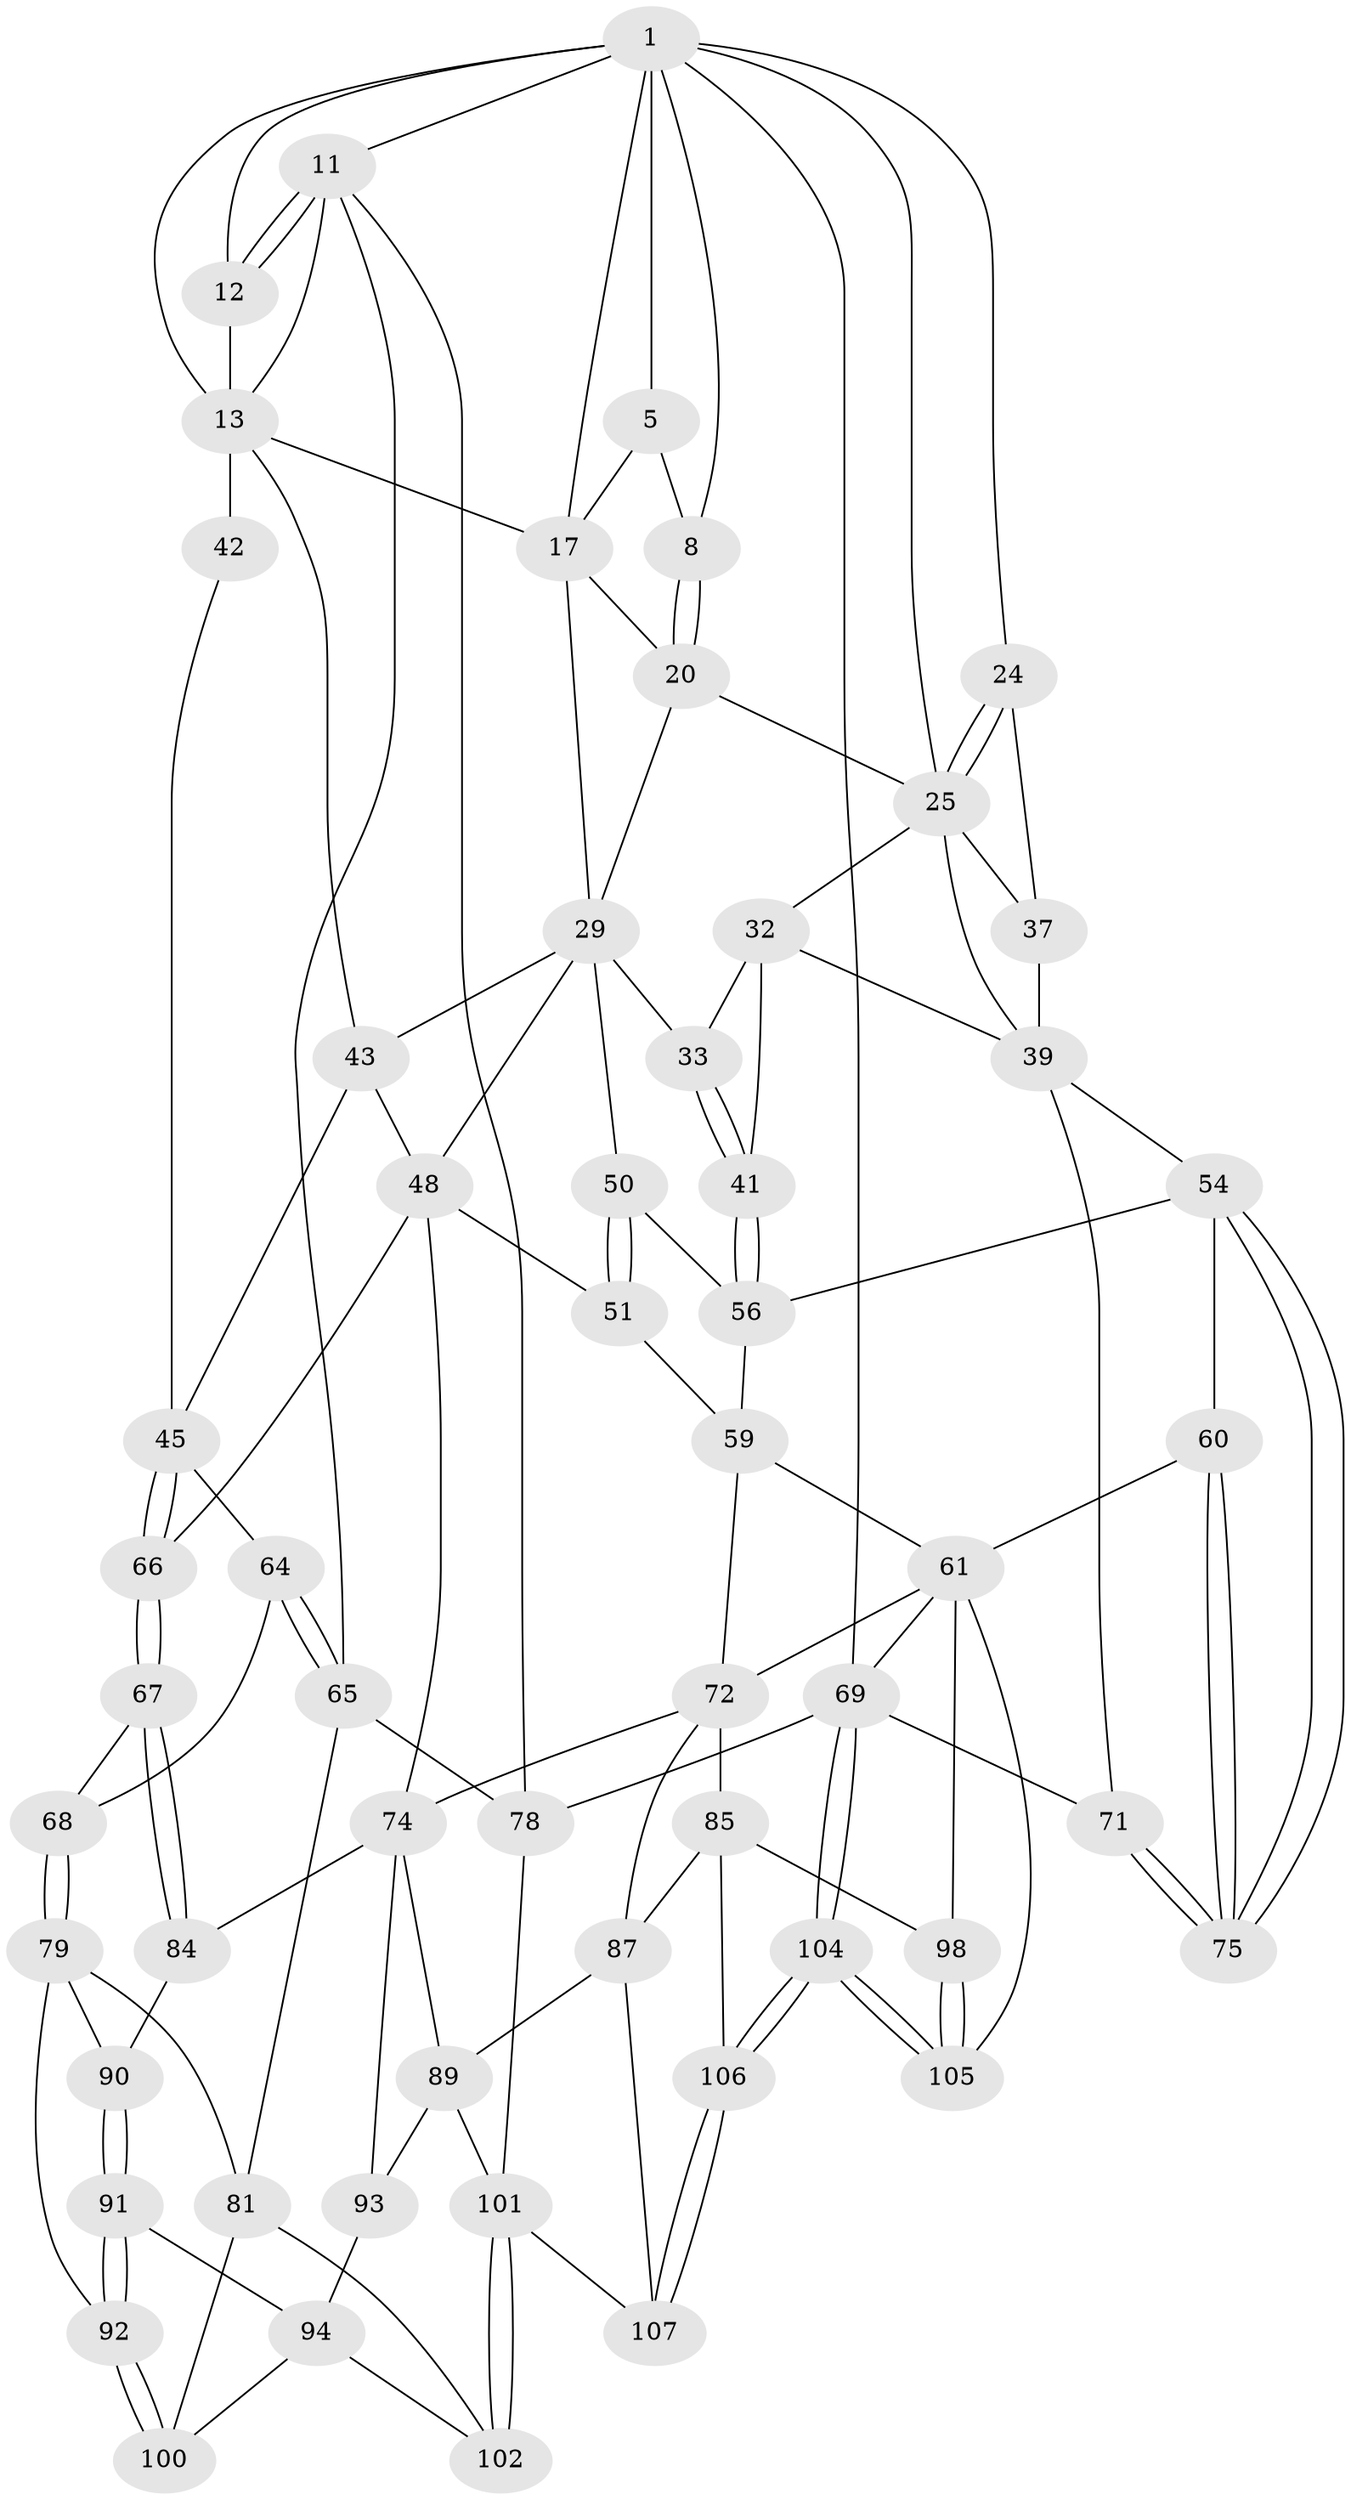 // original degree distribution, {3: 0.017543859649122806, 5: 0.543859649122807, 4: 0.22807017543859648, 6: 0.21052631578947367}
// Generated by graph-tools (version 1.1) at 2025/17/03/09/25 04:17:12]
// undirected, 57 vertices, 132 edges
graph export_dot {
graph [start="1"]
  node [color=gray90,style=filled];
  1 [pos="+0.7854625150277882+0",super="+2+6"];
  5 [pos="+0.7402277124800604+0",super="+9"];
  8 [pos="+0.7801173409316576+0.15246485247950098"];
  11 [pos="+0+0",super="+31"];
  12 [pos="+0.14128463915112519+0",super="+16"];
  13 [pos="+0.2966639745250791+0.1869713696255293",super="+14+23"];
  17 [pos="+0.5445708351587897+0.10980357607403063",super="+22+18"];
  20 [pos="+0.7587077721740694+0.18993712772754248",super="+21"];
  24 [pos="+1+0"];
  25 [pos="+0.8974512581423697+0.16056355808540682",super="+26"];
  29 [pos="+0.6417218673487184+0.300867062646709",super="+34+30"];
  32 [pos="+0.8431263827328944+0.2689521188260043",super="+40"];
  33 [pos="+0.7929466030476937+0.30829217714344115"];
  37 [pos="+1+0.25434423246050464"];
  39 [pos="+0.952968717945771+0.35456565221877306",super="+53"];
  41 [pos="+0.8291603800537131+0.4065695093012926"];
  42 [pos="+0.13226958315060972+0.4163738405386099"];
  43 [pos="+0.36842698128915935+0.28283246334800183",super="+44"];
  45 [pos="+0.15076527023657266+0.4290399431323885",super="+46"];
  48 [pos="+0.47092063074278107+0.5159695132697169",super="+49+52"];
  50 [pos="+0.6490963819179254+0.31536290309550086"];
  51 [pos="+0.5551790379633527+0.4935801099080532"];
  54 [pos="+0.9030412878501499+0.5126593993385757",super="+55"];
  56 [pos="+0.8189456673504267+0.4236785807737348",super="+58"];
  59 [pos="+0.6976630158578175+0.4926510589095399",super="+63"];
  60 [pos="+0.8479103017880505+0.5836301597802754"];
  61 [pos="+0.7875218133092842+0.6468521503388366",super="+62+96"];
  64 [pos="+0.06961232188716977+0.5499521802338492"];
  65 [pos="+0+0.5450816907403799",super="+77"];
  66 [pos="+0.2508103438354099+0.5623304116806499"];
  67 [pos="+0.2487882017556719+0.5873666930633755"];
  68 [pos="+0.07637019055641893+0.5738654140913725"];
  69 [pos="+1+1",super="+70"];
  71 [pos="+1+0.7050733148693455"];
  72 [pos="+0.5690854936453944+0.5860604608846645",super="+73+76"];
  74 [pos="+0.4731906532720554+0.5275450121047581",super="+82"];
  75 [pos="+1+0.7048478408765901"];
  78 [pos="+0+1"];
  79 [pos="+0.0792520911726722+0.6365440082123403",super="+80"];
  81 [pos="+0+0.741620032057644",super="+103"];
  84 [pos="+0.2515235192227304+0.6204206667940901"];
  85 [pos="+0.6420556164779797+0.7840459664929297",super="+86"];
  87 [pos="+0.5699910013840759+0.7963310132542786",super="+88"];
  89 [pos="+0.48865625294791204+0.8057090912718532",super="+95"];
  90 [pos="+0.22539201771938763+0.6412702270083885"];
  91 [pos="+0.19555112517387532+0.709834470710813"];
  92 [pos="+0.049831400826622706+0.7517160516635416"];
  93 [pos="+0.31064500598839095+0.7352802060458989"];
  94 [pos="+0.22464283870666488+0.7843020696093376",super="+99"];
  98 [pos="+0.7146056644174591+0.8421391860603203"];
  100 [pos="+0.1255387509452523+0.8605926548908196"];
  101 [pos="+0.39796841714570313+0.8729011370895475",super="+108"];
  102 [pos="+0.2561423230492071+0.8842152318732391",super="+109"];
  104 [pos="+0.8289133663948004+1"];
  105 [pos="+0.8212820292619124+1"];
  106 [pos="+0.6696688464254098+1"];
  107 [pos="+0.5834084503452346+1"];
  1 -- 17;
  1 -- 5;
  1 -- 12;
  1 -- 13;
  1 -- 69;
  1 -- 8;
  1 -- 24;
  1 -- 11;
  1 -- 25;
  5 -- 8;
  5 -- 17;
  8 -- 20;
  8 -- 20;
  11 -- 12 [weight=2];
  11 -- 12;
  11 -- 78;
  11 -- 65;
  11 -- 13;
  12 -- 13;
  13 -- 42 [weight=2];
  13 -- 17;
  13 -- 43;
  17 -- 29;
  17 -- 20 [weight=2];
  20 -- 29;
  20 -- 25;
  24 -- 25;
  24 -- 25;
  24 -- 37;
  25 -- 32;
  25 -- 37;
  25 -- 39;
  29 -- 33;
  29 -- 50;
  29 -- 48;
  29 -- 43;
  32 -- 33;
  32 -- 41;
  32 -- 39;
  33 -- 41;
  33 -- 41;
  37 -- 39;
  39 -- 71;
  39 -- 54;
  41 -- 56;
  41 -- 56;
  42 -- 45;
  43 -- 48;
  43 -- 45;
  45 -- 66;
  45 -- 66;
  45 -- 64;
  48 -- 66;
  48 -- 74;
  48 -- 51;
  50 -- 51;
  50 -- 51;
  50 -- 56;
  51 -- 59;
  54 -- 75;
  54 -- 75;
  54 -- 56;
  54 -- 60;
  56 -- 59;
  59 -- 72;
  59 -- 61;
  60 -- 61;
  60 -- 75;
  60 -- 75;
  61 -- 72;
  61 -- 105;
  61 -- 98;
  61 -- 69;
  64 -- 65;
  64 -- 65;
  64 -- 68;
  65 -- 81;
  65 -- 78;
  66 -- 67;
  66 -- 67;
  67 -- 68;
  67 -- 84;
  67 -- 84;
  68 -- 79;
  68 -- 79;
  69 -- 104;
  69 -- 104;
  69 -- 78;
  69 -- 71;
  71 -- 75;
  71 -- 75;
  72 -- 74;
  72 -- 87;
  72 -- 85;
  74 -- 89;
  74 -- 84;
  74 -- 93;
  78 -- 101;
  79 -- 90;
  79 -- 81;
  79 -- 92;
  81 -- 100;
  81 -- 102;
  84 -- 90;
  85 -- 98;
  85 -- 106;
  85 -- 87;
  87 -- 89;
  87 -- 107;
  89 -- 101;
  89 -- 93;
  90 -- 91;
  90 -- 91;
  91 -- 92;
  91 -- 92;
  91 -- 94;
  92 -- 100;
  92 -- 100;
  93 -- 94;
  94 -- 102;
  94 -- 100;
  98 -- 105;
  98 -- 105;
  101 -- 102 [weight=4];
  101 -- 102;
  101 -- 107;
  104 -- 105;
  104 -- 105;
  104 -- 106;
  104 -- 106;
  106 -- 107;
  106 -- 107;
}

